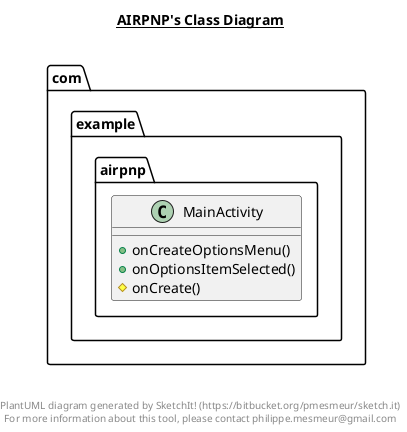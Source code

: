 @startuml

title __AIRPNP's Class Diagram__\n

  namespace com.example.airpnp {
    class com.example.airpnp.MainActivity {
        + onCreateOptionsMenu()
        + onOptionsItemSelected()
        # onCreate()
    }
  }
  



right footer


PlantUML diagram generated by SketchIt! (https://bitbucket.org/pmesmeur/sketch.it)
For more information about this tool, please contact philippe.mesmeur@gmail.com
endfooter

@enduml
